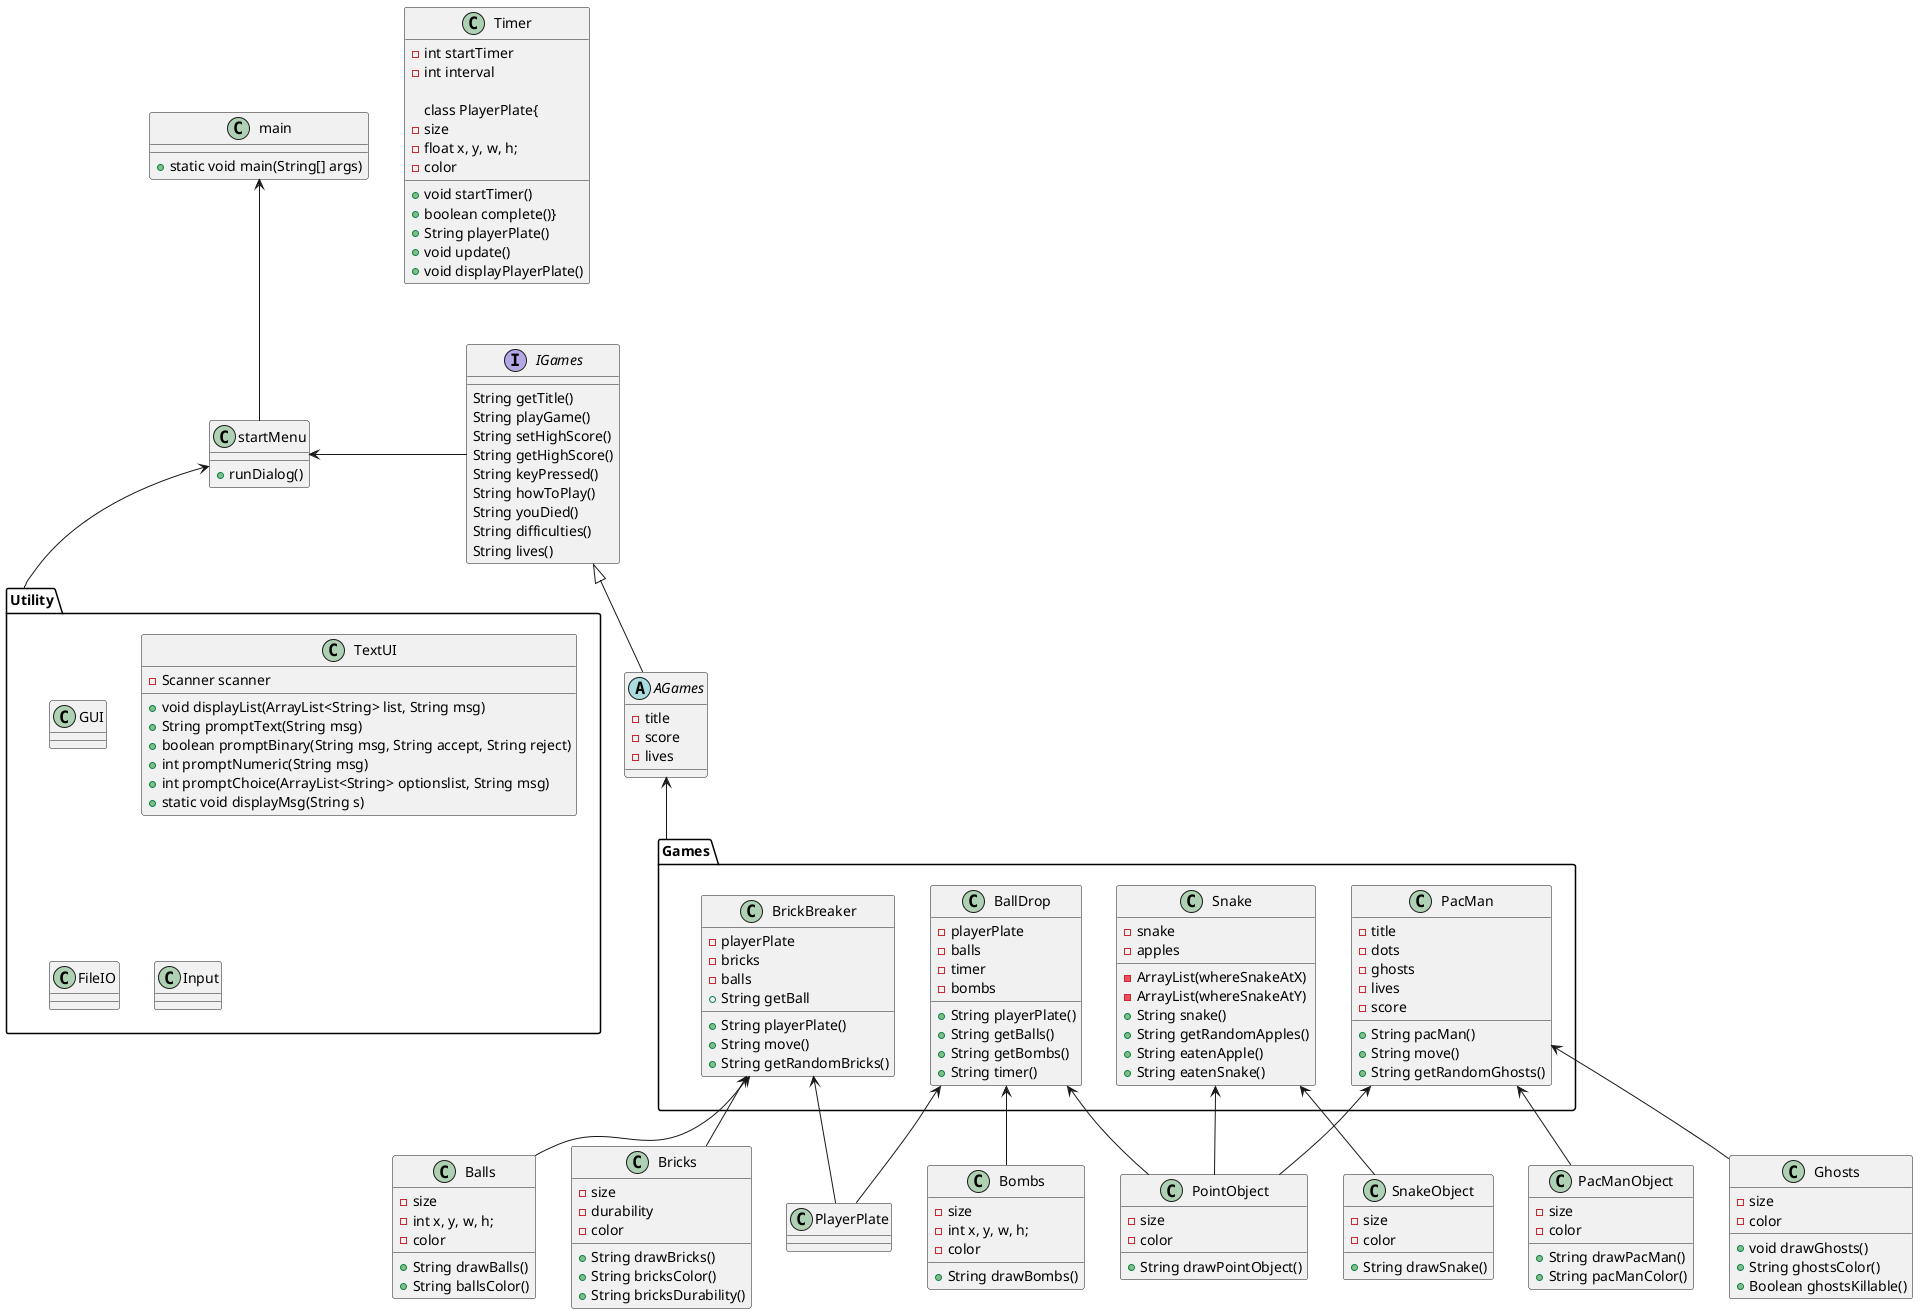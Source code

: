 @startuml
'https://plantuml.com/class-diagram

class main{
+ static void main(String[] args)
}
class startMenu{
+ runDialog()
}

interface IGames{
String getTitle()
String playGame()
String setHighScore()
String getHighScore()
String keyPressed()
String howToPlay()
String youDied()
String difficulties()
String lives()
}

abstract class AGames{
- title
- score
- lives
}

package Games <<Folder>> {

class BrickBreaker{
- playerPlate
- bricks
- balls
+ String playerPlate()
+ String getBall
+ String move()
+ String getRandomBricks()
}

class BallDrop{
- playerPlate
- balls
- timer
- bombs
+ String playerPlate()
+ String getBalls()
+ String getBombs()
+ String timer()
}

class Snake{
- snake
- apples
- ArrayList(whereSnakeAtX)
- ArrayList(whereSnakeAtY)
+ String snake()
+ String getRandomApples()
+ String eatenApple()
+ String eatenSnake()
}

class PacMan{
- title
- dots
- ghosts
- lives
- score
+ String pacMan()
+ String move()
+ String getRandomGhosts()
}
}

package Utility <<Folder>> {
class GUI{
}
class TextUI{
- Scanner scanner
+ void displayList(ArrayList<String> list, String msg)
+ String promptText(String msg)
+ boolean promptBinary(String msg, String accept, String reject)
+ int promptNumeric(String msg)
+ int promptChoice(ArrayList<String> optionslist, String msg)
+ static void displayMsg(String s)
}
class FileIO{
}
class Input{
}
}

class Balls{
- size
- int x, y, w, h;
- color
+ String drawBalls()
+ String ballsColor()
}

class Bombs{
- size
- int x, y, w, h;
- color
+ String drawBombs()
}

class Timer{
- int startTimer
- int interval
+ void startTimer()
+ boolean complete()}

class PlayerPlate{
- size
- float x, y, w, h;
- color
+ String playerPlate()
+ void update()
+ void displayPlayerPlate()
}

class SnakeObject{
- size
- color
+ String drawSnake()
}

class PointObject{
'Apples, cheese and cherries for Snake and PacMan
- size
- color
+ String drawPointObject()
}

class Bricks{
- size
- durability
- color
+ String drawBricks()
+ String bricksColor()
+ String bricksDurability()
}

class PacManObject{
- size
- color
+ String drawPacMan()
+ String pacManColor()
}

class Ghosts{
- size
- color
+ void drawGhosts()
+ String ghostsColor()
+ Boolean ghostsKillable()
}

main <-- startMenu
startMenu <- IGames

IGames <|-- AGames

AGames <-- Games
'AGames <|-- Snake
'AGames <|-- BrickBreaker
'AGames <|-- BallDrop
'AGames <|-- PacMan

startMenu <-- Utility
'startMenu <-- GUI
'startMenu <-- TextUI
'startMenu <-- FileIO

BrickBreaker <-- Bricks
BrickBreaker <-- PlayerPlate
BrickBreaker <-- Balls

BallDrop <-- PlayerPlate
BallDrop <-- PointObject
BallDrop <-- Bombs

Snake <-- SnakeObject
Snake <-- PointObject

PacMan <-- PacManObject
PacMan <-- Ghosts
PacMan <-- PointObject

@enduml